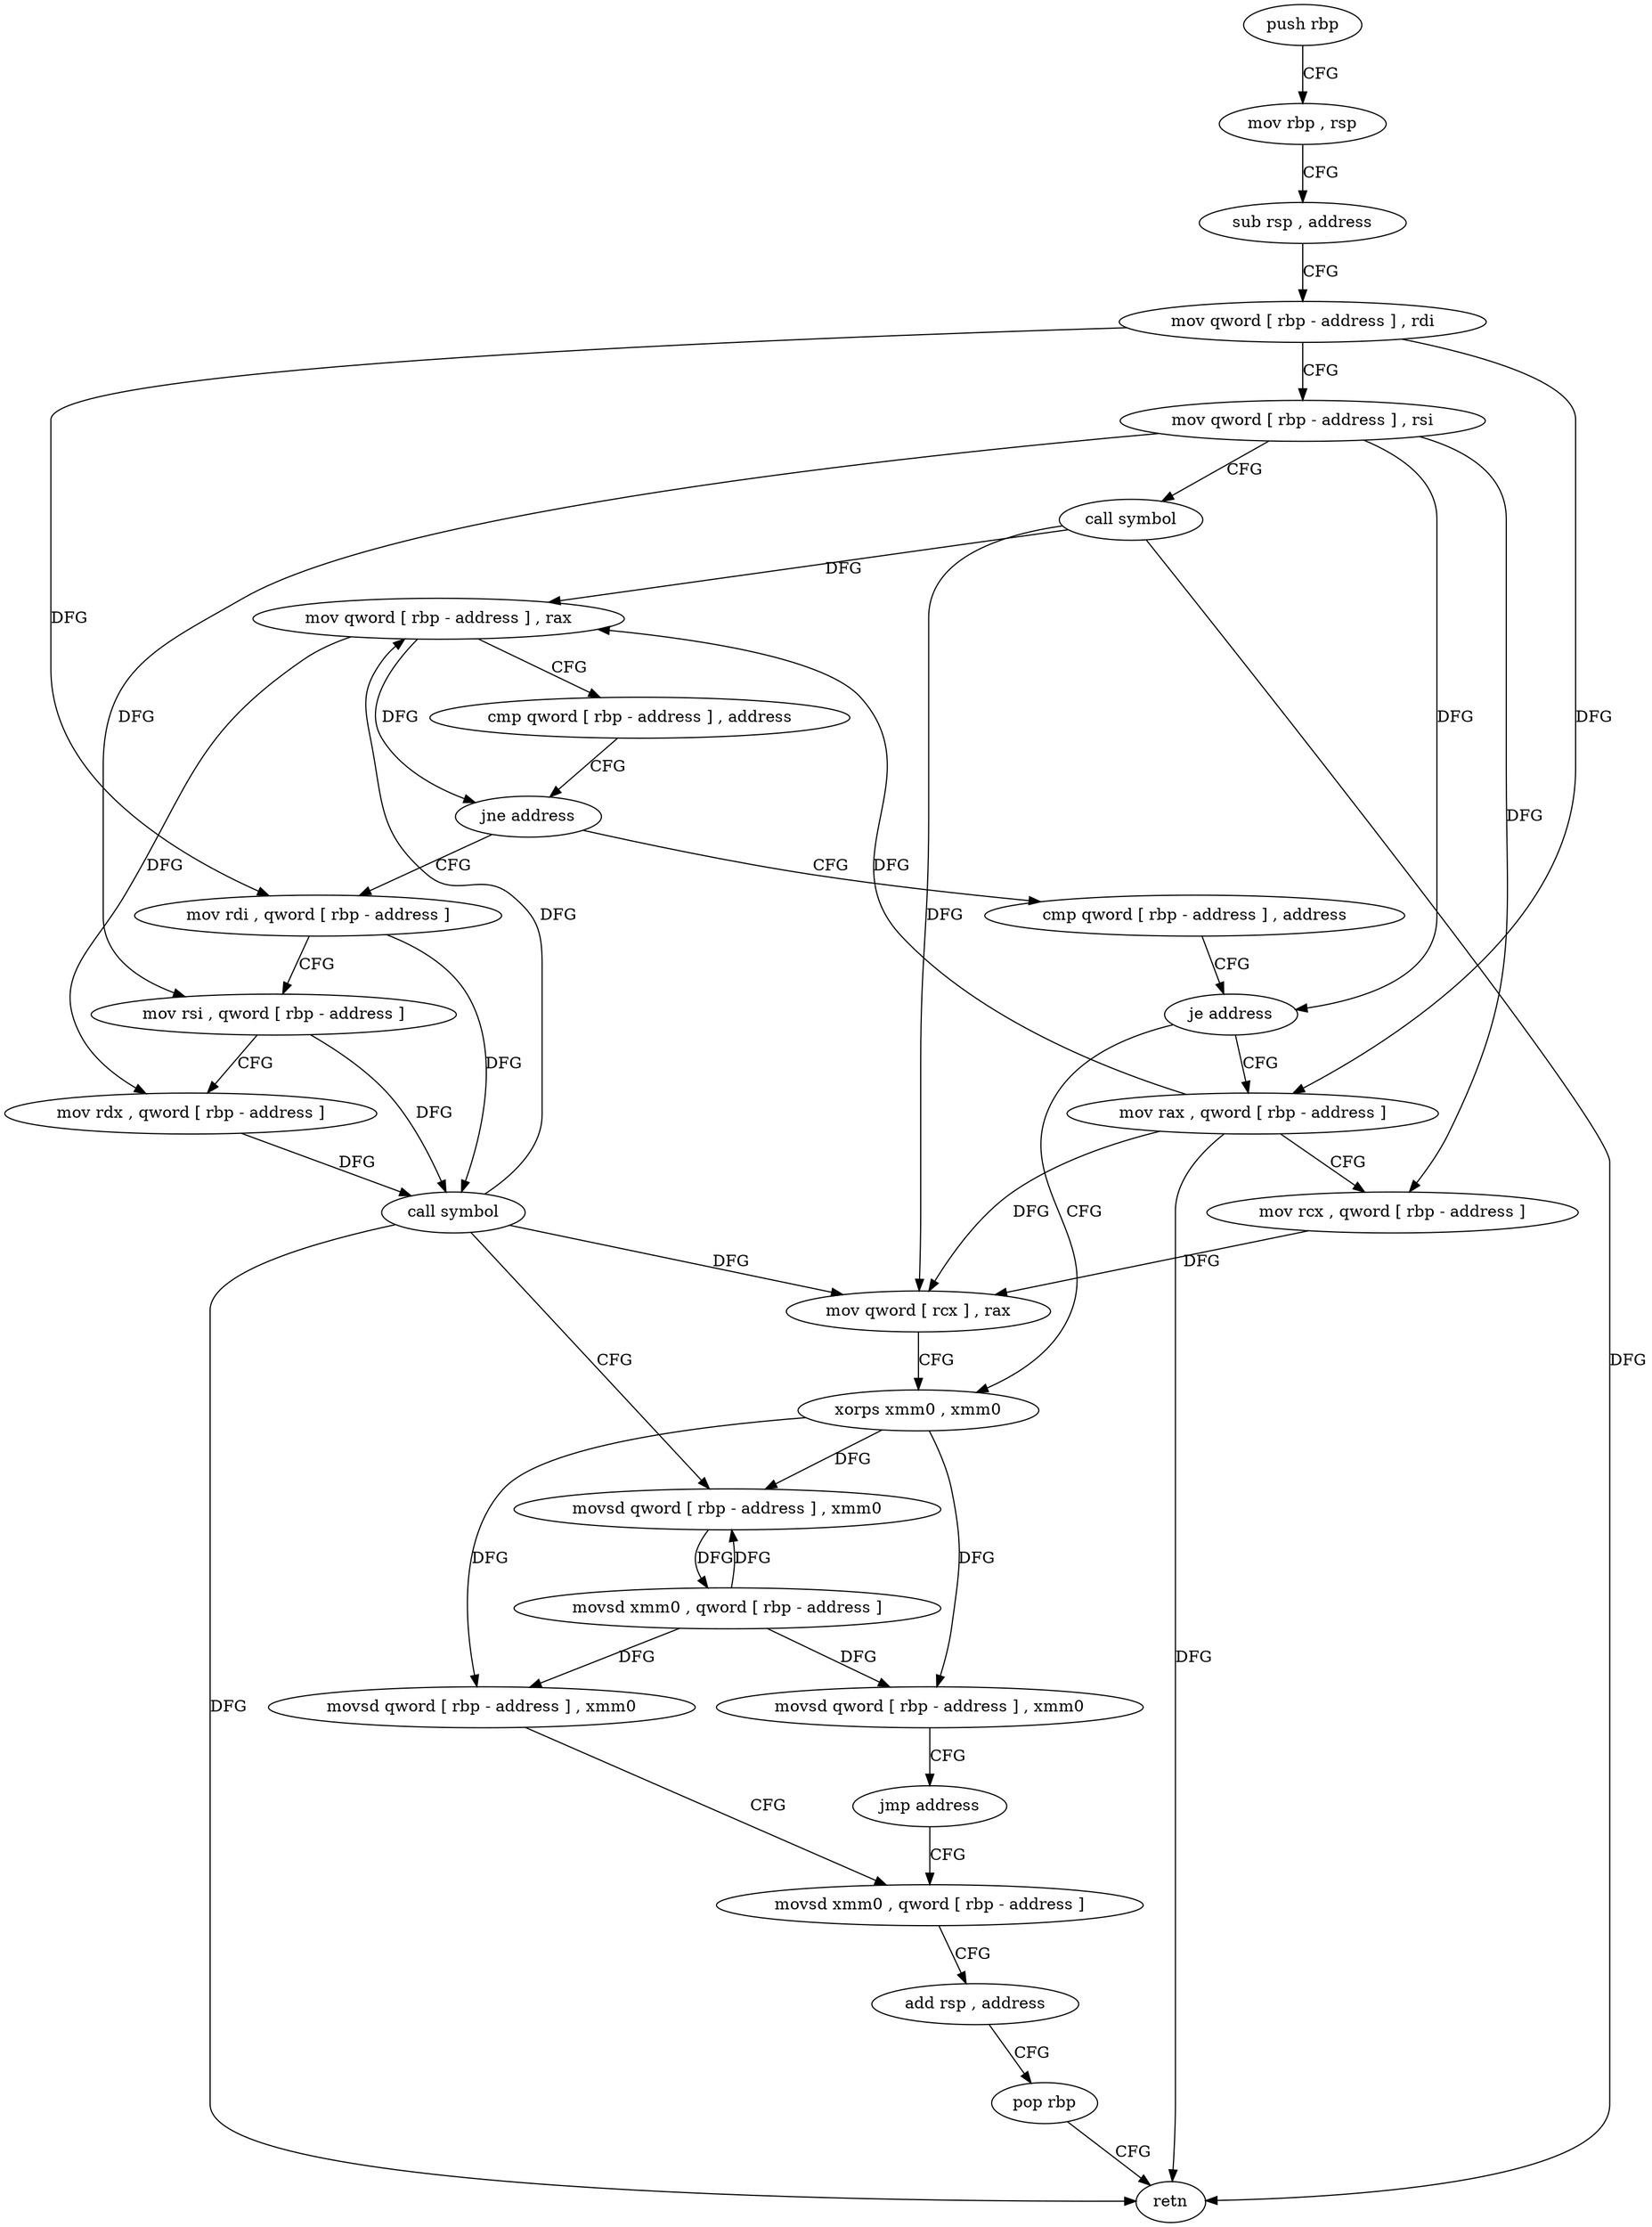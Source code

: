 digraph "func" {
"4234880" [label = "push rbp" ]
"4234881" [label = "mov rbp , rsp" ]
"4234884" [label = "sub rsp , address" ]
"4234888" [label = "mov qword [ rbp - address ] , rdi" ]
"4234892" [label = "mov qword [ rbp - address ] , rsi" ]
"4234896" [label = "call symbol" ]
"4234901" [label = "mov qword [ rbp - address ] , rax" ]
"4234905" [label = "cmp qword [ rbp - address ] , address" ]
"4234910" [label = "jne address" ]
"4234951" [label = "mov rdi , qword [ rbp - address ]" ]
"4234916" [label = "cmp qword [ rbp - address ] , address" ]
"4234955" [label = "mov rsi , qword [ rbp - address ]" ]
"4234959" [label = "mov rdx , qword [ rbp - address ]" ]
"4234963" [label = "call symbol" ]
"4234968" [label = "movsd qword [ rbp - address ] , xmm0" ]
"4234973" [label = "movsd xmm0 , qword [ rbp - address ]" ]
"4234978" [label = "movsd qword [ rbp - address ] , xmm0" ]
"4234983" [label = "movsd xmm0 , qword [ rbp - address ]" ]
"4234921" [label = "je address" ]
"4234938" [label = "xorps xmm0 , xmm0" ]
"4234927" [label = "mov rax , qword [ rbp - address ]" ]
"4234941" [label = "movsd qword [ rbp - address ] , xmm0" ]
"4234946" [label = "jmp address" ]
"4234931" [label = "mov rcx , qword [ rbp - address ]" ]
"4234935" [label = "mov qword [ rcx ] , rax" ]
"4234988" [label = "add rsp , address" ]
"4234992" [label = "pop rbp" ]
"4234993" [label = "retn" ]
"4234880" -> "4234881" [ label = "CFG" ]
"4234881" -> "4234884" [ label = "CFG" ]
"4234884" -> "4234888" [ label = "CFG" ]
"4234888" -> "4234892" [ label = "CFG" ]
"4234888" -> "4234951" [ label = "DFG" ]
"4234888" -> "4234927" [ label = "DFG" ]
"4234892" -> "4234896" [ label = "CFG" ]
"4234892" -> "4234955" [ label = "DFG" ]
"4234892" -> "4234921" [ label = "DFG" ]
"4234892" -> "4234931" [ label = "DFG" ]
"4234896" -> "4234901" [ label = "DFG" ]
"4234896" -> "4234993" [ label = "DFG" ]
"4234896" -> "4234935" [ label = "DFG" ]
"4234901" -> "4234905" [ label = "CFG" ]
"4234901" -> "4234910" [ label = "DFG" ]
"4234901" -> "4234959" [ label = "DFG" ]
"4234905" -> "4234910" [ label = "CFG" ]
"4234910" -> "4234951" [ label = "CFG" ]
"4234910" -> "4234916" [ label = "CFG" ]
"4234951" -> "4234955" [ label = "CFG" ]
"4234951" -> "4234963" [ label = "DFG" ]
"4234916" -> "4234921" [ label = "CFG" ]
"4234955" -> "4234959" [ label = "CFG" ]
"4234955" -> "4234963" [ label = "DFG" ]
"4234959" -> "4234963" [ label = "DFG" ]
"4234963" -> "4234968" [ label = "CFG" ]
"4234963" -> "4234901" [ label = "DFG" ]
"4234963" -> "4234993" [ label = "DFG" ]
"4234963" -> "4234935" [ label = "DFG" ]
"4234968" -> "4234973" [ label = "DFG" ]
"4234973" -> "4234978" [ label = "DFG" ]
"4234973" -> "4234968" [ label = "DFG" ]
"4234973" -> "4234941" [ label = "DFG" ]
"4234978" -> "4234983" [ label = "CFG" ]
"4234983" -> "4234988" [ label = "CFG" ]
"4234921" -> "4234938" [ label = "CFG" ]
"4234921" -> "4234927" [ label = "CFG" ]
"4234938" -> "4234941" [ label = "DFG" ]
"4234938" -> "4234968" [ label = "DFG" ]
"4234938" -> "4234978" [ label = "DFG" ]
"4234927" -> "4234931" [ label = "CFG" ]
"4234927" -> "4234901" [ label = "DFG" ]
"4234927" -> "4234993" [ label = "DFG" ]
"4234927" -> "4234935" [ label = "DFG" ]
"4234941" -> "4234946" [ label = "CFG" ]
"4234946" -> "4234983" [ label = "CFG" ]
"4234931" -> "4234935" [ label = "DFG" ]
"4234935" -> "4234938" [ label = "CFG" ]
"4234988" -> "4234992" [ label = "CFG" ]
"4234992" -> "4234993" [ label = "CFG" ]
}
